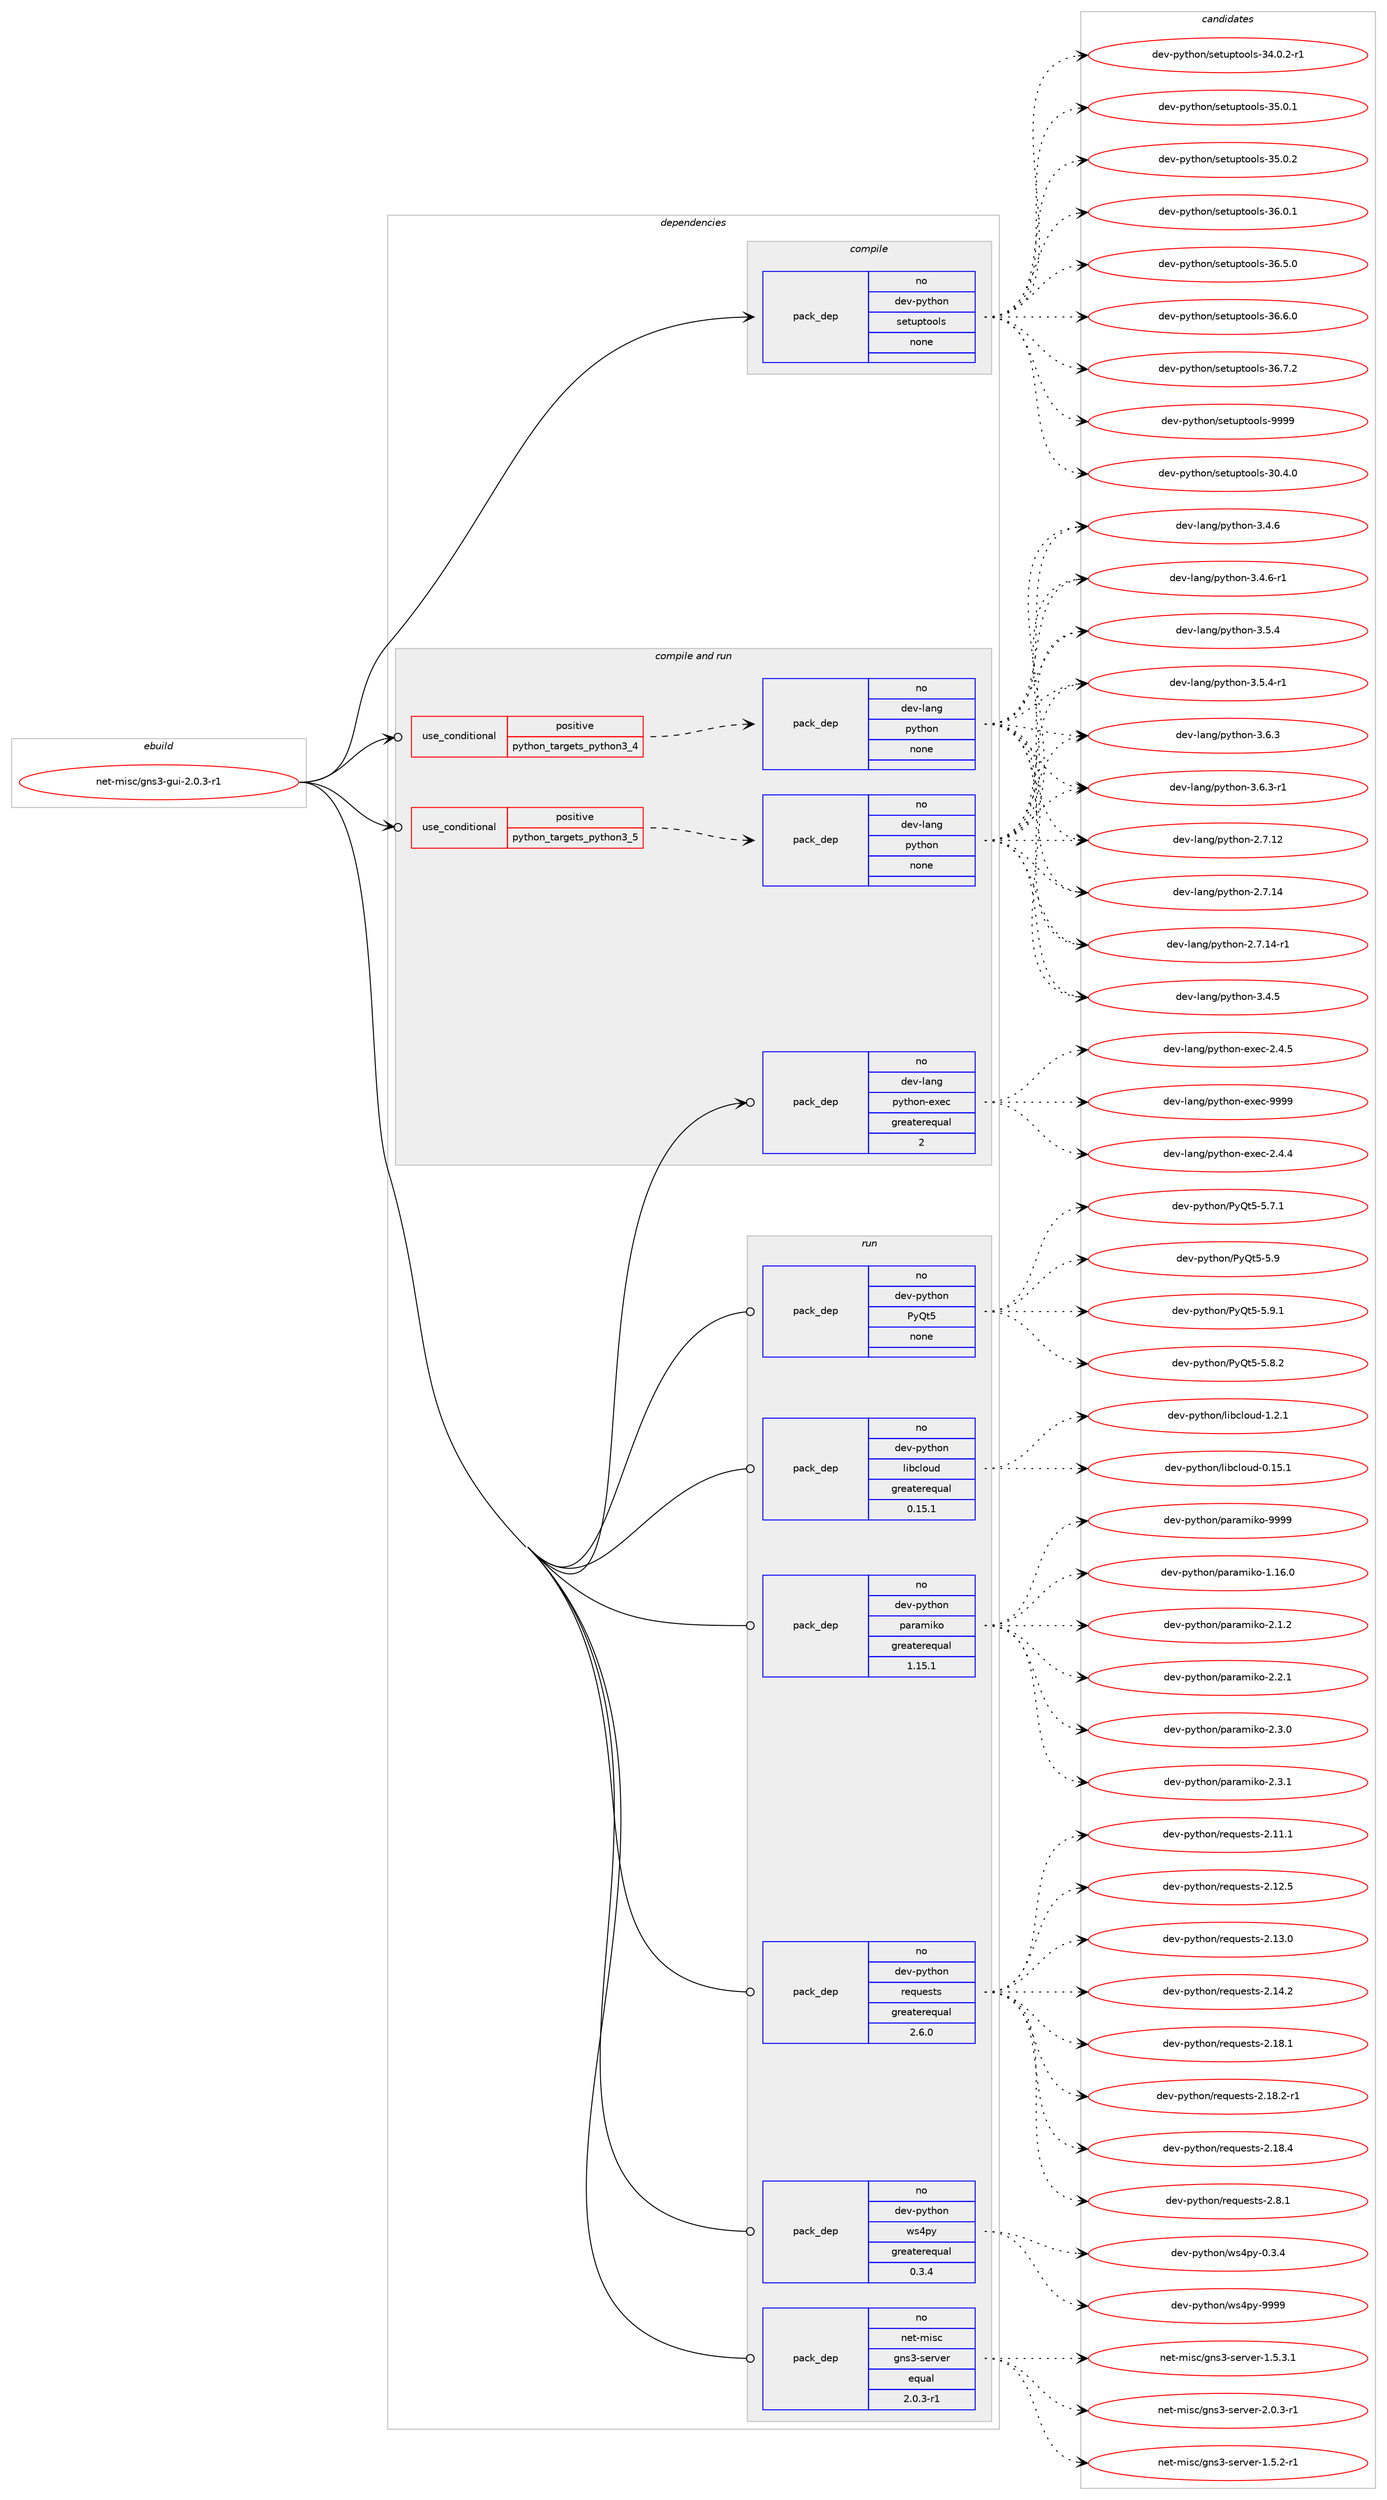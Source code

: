 digraph prolog {

# *************
# Graph options
# *************

newrank=true;
concentrate=true;
compound=true;
graph [rankdir=LR,fontname=Helvetica,fontsize=10,ranksep=1.5];#, ranksep=2.5, nodesep=0.2];
edge  [arrowhead=vee];
node  [fontname=Helvetica,fontsize=10];

# **********
# The ebuild
# **********

subgraph cluster_leftcol {
color=gray;
rank=same;
label=<<i>ebuild</i>>;
id [label="net-misc/gns3-gui-2.0.3-r1", color=red, width=4, href="../net-misc/gns3-gui-2.0.3-r1.svg"];
}

# ****************
# The dependencies
# ****************

subgraph cluster_midcol {
color=gray;
label=<<i>dependencies</i>>;
subgraph cluster_compile {
fillcolor="#eeeeee";
style=filled;
label=<<i>compile</i>>;
subgraph pack861 {
dependency1268 [label=<<TABLE BORDER="0" CELLBORDER="1" CELLSPACING="0" CELLPADDING="4" WIDTH="220"><TR><TD ROWSPAN="6" CELLPADDING="30">pack_dep</TD></TR><TR><TD WIDTH="110">no</TD></TR><TR><TD>dev-python</TD></TR><TR><TD>setuptools</TD></TR><TR><TD>none</TD></TR><TR><TD></TD></TR></TABLE>>, shape=none, color=blue];
}
id:e -> dependency1268:w [weight=20,style="solid",arrowhead="vee"];
}
subgraph cluster_compileandrun {
fillcolor="#eeeeee";
style=filled;
label=<<i>compile and run</i>>;
subgraph cond397 {
dependency1269 [label=<<TABLE BORDER="0" CELLBORDER="1" CELLSPACING="0" CELLPADDING="4"><TR><TD ROWSPAN="3" CELLPADDING="10">use_conditional</TD></TR><TR><TD>positive</TD></TR><TR><TD>python_targets_python3_4</TD></TR></TABLE>>, shape=none, color=red];
subgraph pack862 {
dependency1270 [label=<<TABLE BORDER="0" CELLBORDER="1" CELLSPACING="0" CELLPADDING="4" WIDTH="220"><TR><TD ROWSPAN="6" CELLPADDING="30">pack_dep</TD></TR><TR><TD WIDTH="110">no</TD></TR><TR><TD>dev-lang</TD></TR><TR><TD>python</TD></TR><TR><TD>none</TD></TR><TR><TD></TD></TR></TABLE>>, shape=none, color=blue];
}
dependency1269:e -> dependency1270:w [weight=20,style="dashed",arrowhead="vee"];
}
id:e -> dependency1269:w [weight=20,style="solid",arrowhead="odotvee"];
subgraph cond398 {
dependency1271 [label=<<TABLE BORDER="0" CELLBORDER="1" CELLSPACING="0" CELLPADDING="4"><TR><TD ROWSPAN="3" CELLPADDING="10">use_conditional</TD></TR><TR><TD>positive</TD></TR><TR><TD>python_targets_python3_5</TD></TR></TABLE>>, shape=none, color=red];
subgraph pack863 {
dependency1272 [label=<<TABLE BORDER="0" CELLBORDER="1" CELLSPACING="0" CELLPADDING="4" WIDTH="220"><TR><TD ROWSPAN="6" CELLPADDING="30">pack_dep</TD></TR><TR><TD WIDTH="110">no</TD></TR><TR><TD>dev-lang</TD></TR><TR><TD>python</TD></TR><TR><TD>none</TD></TR><TR><TD></TD></TR></TABLE>>, shape=none, color=blue];
}
dependency1271:e -> dependency1272:w [weight=20,style="dashed",arrowhead="vee"];
}
id:e -> dependency1271:w [weight=20,style="solid",arrowhead="odotvee"];
subgraph pack864 {
dependency1273 [label=<<TABLE BORDER="0" CELLBORDER="1" CELLSPACING="0" CELLPADDING="4" WIDTH="220"><TR><TD ROWSPAN="6" CELLPADDING="30">pack_dep</TD></TR><TR><TD WIDTH="110">no</TD></TR><TR><TD>dev-lang</TD></TR><TR><TD>python-exec</TD></TR><TR><TD>greaterequal</TD></TR><TR><TD>2</TD></TR></TABLE>>, shape=none, color=blue];
}
id:e -> dependency1273:w [weight=20,style="solid",arrowhead="odotvee"];
}
subgraph cluster_run {
fillcolor="#eeeeee";
style=filled;
label=<<i>run</i>>;
subgraph pack865 {
dependency1274 [label=<<TABLE BORDER="0" CELLBORDER="1" CELLSPACING="0" CELLPADDING="4" WIDTH="220"><TR><TD ROWSPAN="6" CELLPADDING="30">pack_dep</TD></TR><TR><TD WIDTH="110">no</TD></TR><TR><TD>dev-python</TD></TR><TR><TD>PyQt5</TD></TR><TR><TD>none</TD></TR><TR><TD></TD></TR></TABLE>>, shape=none, color=blue];
}
id:e -> dependency1274:w [weight=20,style="solid",arrowhead="odot"];
subgraph pack866 {
dependency1275 [label=<<TABLE BORDER="0" CELLBORDER="1" CELLSPACING="0" CELLPADDING="4" WIDTH="220"><TR><TD ROWSPAN="6" CELLPADDING="30">pack_dep</TD></TR><TR><TD WIDTH="110">no</TD></TR><TR><TD>dev-python</TD></TR><TR><TD>libcloud</TD></TR><TR><TD>greaterequal</TD></TR><TR><TD>0.15.1</TD></TR></TABLE>>, shape=none, color=blue];
}
id:e -> dependency1275:w [weight=20,style="solid",arrowhead="odot"];
subgraph pack867 {
dependency1276 [label=<<TABLE BORDER="0" CELLBORDER="1" CELLSPACING="0" CELLPADDING="4" WIDTH="220"><TR><TD ROWSPAN="6" CELLPADDING="30">pack_dep</TD></TR><TR><TD WIDTH="110">no</TD></TR><TR><TD>dev-python</TD></TR><TR><TD>paramiko</TD></TR><TR><TD>greaterequal</TD></TR><TR><TD>1.15.1</TD></TR></TABLE>>, shape=none, color=blue];
}
id:e -> dependency1276:w [weight=20,style="solid",arrowhead="odot"];
subgraph pack868 {
dependency1277 [label=<<TABLE BORDER="0" CELLBORDER="1" CELLSPACING="0" CELLPADDING="4" WIDTH="220"><TR><TD ROWSPAN="6" CELLPADDING="30">pack_dep</TD></TR><TR><TD WIDTH="110">no</TD></TR><TR><TD>dev-python</TD></TR><TR><TD>requests</TD></TR><TR><TD>greaterequal</TD></TR><TR><TD>2.6.0</TD></TR></TABLE>>, shape=none, color=blue];
}
id:e -> dependency1277:w [weight=20,style="solid",arrowhead="odot"];
subgraph pack869 {
dependency1278 [label=<<TABLE BORDER="0" CELLBORDER="1" CELLSPACING="0" CELLPADDING="4" WIDTH="220"><TR><TD ROWSPAN="6" CELLPADDING="30">pack_dep</TD></TR><TR><TD WIDTH="110">no</TD></TR><TR><TD>dev-python</TD></TR><TR><TD>ws4py</TD></TR><TR><TD>greaterequal</TD></TR><TR><TD>0.3.4</TD></TR></TABLE>>, shape=none, color=blue];
}
id:e -> dependency1278:w [weight=20,style="solid",arrowhead="odot"];
subgraph pack870 {
dependency1279 [label=<<TABLE BORDER="0" CELLBORDER="1" CELLSPACING="0" CELLPADDING="4" WIDTH="220"><TR><TD ROWSPAN="6" CELLPADDING="30">pack_dep</TD></TR><TR><TD WIDTH="110">no</TD></TR><TR><TD>net-misc</TD></TR><TR><TD>gns3-server</TD></TR><TR><TD>equal</TD></TR><TR><TD>2.0.3-r1</TD></TR></TABLE>>, shape=none, color=blue];
}
id:e -> dependency1279:w [weight=20,style="solid",arrowhead="odot"];
}
}

# **************
# The candidates
# **************

subgraph cluster_choices {
rank=same;
color=gray;
label=<<i>candidates</i>>;

subgraph choice861 {
color=black;
nodesep=1;
choice100101118451121211161041111104711510111611711211611111110811545514846524648 [label="dev-python/setuptools-30.4.0", color=red, width=4,href="../dev-python/setuptools-30.4.0.svg"];
choice1001011184511212111610411111047115101116117112116111111108115455152464846504511449 [label="dev-python/setuptools-34.0.2-r1", color=red, width=4,href="../dev-python/setuptools-34.0.2-r1.svg"];
choice100101118451121211161041111104711510111611711211611111110811545515346484649 [label="dev-python/setuptools-35.0.1", color=red, width=4,href="../dev-python/setuptools-35.0.1.svg"];
choice100101118451121211161041111104711510111611711211611111110811545515346484650 [label="dev-python/setuptools-35.0.2", color=red, width=4,href="../dev-python/setuptools-35.0.2.svg"];
choice100101118451121211161041111104711510111611711211611111110811545515446484649 [label="dev-python/setuptools-36.0.1", color=red, width=4,href="../dev-python/setuptools-36.0.1.svg"];
choice100101118451121211161041111104711510111611711211611111110811545515446534648 [label="dev-python/setuptools-36.5.0", color=red, width=4,href="../dev-python/setuptools-36.5.0.svg"];
choice100101118451121211161041111104711510111611711211611111110811545515446544648 [label="dev-python/setuptools-36.6.0", color=red, width=4,href="../dev-python/setuptools-36.6.0.svg"];
choice100101118451121211161041111104711510111611711211611111110811545515446554650 [label="dev-python/setuptools-36.7.2", color=red, width=4,href="../dev-python/setuptools-36.7.2.svg"];
choice10010111845112121116104111110471151011161171121161111111081154557575757 [label="dev-python/setuptools-9999", color=red, width=4,href="../dev-python/setuptools-9999.svg"];
dependency1268:e -> choice100101118451121211161041111104711510111611711211611111110811545514846524648:w [style=dotted,weight="100"];
dependency1268:e -> choice1001011184511212111610411111047115101116117112116111111108115455152464846504511449:w [style=dotted,weight="100"];
dependency1268:e -> choice100101118451121211161041111104711510111611711211611111110811545515346484649:w [style=dotted,weight="100"];
dependency1268:e -> choice100101118451121211161041111104711510111611711211611111110811545515346484650:w [style=dotted,weight="100"];
dependency1268:e -> choice100101118451121211161041111104711510111611711211611111110811545515446484649:w [style=dotted,weight="100"];
dependency1268:e -> choice100101118451121211161041111104711510111611711211611111110811545515446534648:w [style=dotted,weight="100"];
dependency1268:e -> choice100101118451121211161041111104711510111611711211611111110811545515446544648:w [style=dotted,weight="100"];
dependency1268:e -> choice100101118451121211161041111104711510111611711211611111110811545515446554650:w [style=dotted,weight="100"];
dependency1268:e -> choice10010111845112121116104111110471151011161171121161111111081154557575757:w [style=dotted,weight="100"];
}
subgraph choice862 {
color=black;
nodesep=1;
choice10010111845108971101034711212111610411111045504655464950 [label="dev-lang/python-2.7.12", color=red, width=4,href="../dev-lang/python-2.7.12.svg"];
choice10010111845108971101034711212111610411111045504655464952 [label="dev-lang/python-2.7.14", color=red, width=4,href="../dev-lang/python-2.7.14.svg"];
choice100101118451089711010347112121116104111110455046554649524511449 [label="dev-lang/python-2.7.14-r1", color=red, width=4,href="../dev-lang/python-2.7.14-r1.svg"];
choice100101118451089711010347112121116104111110455146524653 [label="dev-lang/python-3.4.5", color=red, width=4,href="../dev-lang/python-3.4.5.svg"];
choice100101118451089711010347112121116104111110455146524654 [label="dev-lang/python-3.4.6", color=red, width=4,href="../dev-lang/python-3.4.6.svg"];
choice1001011184510897110103471121211161041111104551465246544511449 [label="dev-lang/python-3.4.6-r1", color=red, width=4,href="../dev-lang/python-3.4.6-r1.svg"];
choice100101118451089711010347112121116104111110455146534652 [label="dev-lang/python-3.5.4", color=red, width=4,href="../dev-lang/python-3.5.4.svg"];
choice1001011184510897110103471121211161041111104551465346524511449 [label="dev-lang/python-3.5.4-r1", color=red, width=4,href="../dev-lang/python-3.5.4-r1.svg"];
choice100101118451089711010347112121116104111110455146544651 [label="dev-lang/python-3.6.3", color=red, width=4,href="../dev-lang/python-3.6.3.svg"];
choice1001011184510897110103471121211161041111104551465446514511449 [label="dev-lang/python-3.6.3-r1", color=red, width=4,href="../dev-lang/python-3.6.3-r1.svg"];
dependency1270:e -> choice10010111845108971101034711212111610411111045504655464950:w [style=dotted,weight="100"];
dependency1270:e -> choice10010111845108971101034711212111610411111045504655464952:w [style=dotted,weight="100"];
dependency1270:e -> choice100101118451089711010347112121116104111110455046554649524511449:w [style=dotted,weight="100"];
dependency1270:e -> choice100101118451089711010347112121116104111110455146524653:w [style=dotted,weight="100"];
dependency1270:e -> choice100101118451089711010347112121116104111110455146524654:w [style=dotted,weight="100"];
dependency1270:e -> choice1001011184510897110103471121211161041111104551465246544511449:w [style=dotted,weight="100"];
dependency1270:e -> choice100101118451089711010347112121116104111110455146534652:w [style=dotted,weight="100"];
dependency1270:e -> choice1001011184510897110103471121211161041111104551465346524511449:w [style=dotted,weight="100"];
dependency1270:e -> choice100101118451089711010347112121116104111110455146544651:w [style=dotted,weight="100"];
dependency1270:e -> choice1001011184510897110103471121211161041111104551465446514511449:w [style=dotted,weight="100"];
}
subgraph choice863 {
color=black;
nodesep=1;
choice10010111845108971101034711212111610411111045504655464950 [label="dev-lang/python-2.7.12", color=red, width=4,href="../dev-lang/python-2.7.12.svg"];
choice10010111845108971101034711212111610411111045504655464952 [label="dev-lang/python-2.7.14", color=red, width=4,href="../dev-lang/python-2.7.14.svg"];
choice100101118451089711010347112121116104111110455046554649524511449 [label="dev-lang/python-2.7.14-r1", color=red, width=4,href="../dev-lang/python-2.7.14-r1.svg"];
choice100101118451089711010347112121116104111110455146524653 [label="dev-lang/python-3.4.5", color=red, width=4,href="../dev-lang/python-3.4.5.svg"];
choice100101118451089711010347112121116104111110455146524654 [label="dev-lang/python-3.4.6", color=red, width=4,href="../dev-lang/python-3.4.6.svg"];
choice1001011184510897110103471121211161041111104551465246544511449 [label="dev-lang/python-3.4.6-r1", color=red, width=4,href="../dev-lang/python-3.4.6-r1.svg"];
choice100101118451089711010347112121116104111110455146534652 [label="dev-lang/python-3.5.4", color=red, width=4,href="../dev-lang/python-3.5.4.svg"];
choice1001011184510897110103471121211161041111104551465346524511449 [label="dev-lang/python-3.5.4-r1", color=red, width=4,href="../dev-lang/python-3.5.4-r1.svg"];
choice100101118451089711010347112121116104111110455146544651 [label="dev-lang/python-3.6.3", color=red, width=4,href="../dev-lang/python-3.6.3.svg"];
choice1001011184510897110103471121211161041111104551465446514511449 [label="dev-lang/python-3.6.3-r1", color=red, width=4,href="../dev-lang/python-3.6.3-r1.svg"];
dependency1272:e -> choice10010111845108971101034711212111610411111045504655464950:w [style=dotted,weight="100"];
dependency1272:e -> choice10010111845108971101034711212111610411111045504655464952:w [style=dotted,weight="100"];
dependency1272:e -> choice100101118451089711010347112121116104111110455046554649524511449:w [style=dotted,weight="100"];
dependency1272:e -> choice100101118451089711010347112121116104111110455146524653:w [style=dotted,weight="100"];
dependency1272:e -> choice100101118451089711010347112121116104111110455146524654:w [style=dotted,weight="100"];
dependency1272:e -> choice1001011184510897110103471121211161041111104551465246544511449:w [style=dotted,weight="100"];
dependency1272:e -> choice100101118451089711010347112121116104111110455146534652:w [style=dotted,weight="100"];
dependency1272:e -> choice1001011184510897110103471121211161041111104551465346524511449:w [style=dotted,weight="100"];
dependency1272:e -> choice100101118451089711010347112121116104111110455146544651:w [style=dotted,weight="100"];
dependency1272:e -> choice1001011184510897110103471121211161041111104551465446514511449:w [style=dotted,weight="100"];
}
subgraph choice864 {
color=black;
nodesep=1;
choice1001011184510897110103471121211161041111104510112010199455046524652 [label="dev-lang/python-exec-2.4.4", color=red, width=4,href="../dev-lang/python-exec-2.4.4.svg"];
choice1001011184510897110103471121211161041111104510112010199455046524653 [label="dev-lang/python-exec-2.4.5", color=red, width=4,href="../dev-lang/python-exec-2.4.5.svg"];
choice10010111845108971101034711212111610411111045101120101994557575757 [label="dev-lang/python-exec-9999", color=red, width=4,href="../dev-lang/python-exec-9999.svg"];
dependency1273:e -> choice1001011184510897110103471121211161041111104510112010199455046524652:w [style=dotted,weight="100"];
dependency1273:e -> choice1001011184510897110103471121211161041111104510112010199455046524653:w [style=dotted,weight="100"];
dependency1273:e -> choice10010111845108971101034711212111610411111045101120101994557575757:w [style=dotted,weight="100"];
}
subgraph choice865 {
color=black;
nodesep=1;
choice1001011184511212111610411111047801218111653455346564650 [label="dev-python/PyQt5-5.8.2", color=red, width=4,href="../dev-python/PyQt5-5.8.2.svg"];
choice1001011184511212111610411111047801218111653455346554649 [label="dev-python/PyQt5-5.7.1", color=red, width=4,href="../dev-python/PyQt5-5.7.1.svg"];
choice100101118451121211161041111104780121811165345534657 [label="dev-python/PyQt5-5.9", color=red, width=4,href="../dev-python/PyQt5-5.9.svg"];
choice1001011184511212111610411111047801218111653455346574649 [label="dev-python/PyQt5-5.9.1", color=red, width=4,href="../dev-python/PyQt5-5.9.1.svg"];
dependency1274:e -> choice1001011184511212111610411111047801218111653455346564650:w [style=dotted,weight="100"];
dependency1274:e -> choice1001011184511212111610411111047801218111653455346554649:w [style=dotted,weight="100"];
dependency1274:e -> choice100101118451121211161041111104780121811165345534657:w [style=dotted,weight="100"];
dependency1274:e -> choice1001011184511212111610411111047801218111653455346574649:w [style=dotted,weight="100"];
}
subgraph choice866 {
color=black;
nodesep=1;
choice1001011184511212111610411111047108105989910811111710045484649534649 [label="dev-python/libcloud-0.15.1", color=red, width=4,href="../dev-python/libcloud-0.15.1.svg"];
choice10010111845112121116104111110471081059899108111117100454946504649 [label="dev-python/libcloud-1.2.1", color=red, width=4,href="../dev-python/libcloud-1.2.1.svg"];
dependency1275:e -> choice1001011184511212111610411111047108105989910811111710045484649534649:w [style=dotted,weight="100"];
dependency1275:e -> choice10010111845112121116104111110471081059899108111117100454946504649:w [style=dotted,weight="100"];
}
subgraph choice867 {
color=black;
nodesep=1;
choice1001011184511212111610411111047112971149710910510711145494649544648 [label="dev-python/paramiko-1.16.0", color=red, width=4,href="../dev-python/paramiko-1.16.0.svg"];
choice10010111845112121116104111110471129711497109105107111455046494650 [label="dev-python/paramiko-2.1.2", color=red, width=4,href="../dev-python/paramiko-2.1.2.svg"];
choice10010111845112121116104111110471129711497109105107111455046504649 [label="dev-python/paramiko-2.2.1", color=red, width=4,href="../dev-python/paramiko-2.2.1.svg"];
choice10010111845112121116104111110471129711497109105107111455046514648 [label="dev-python/paramiko-2.3.0", color=red, width=4,href="../dev-python/paramiko-2.3.0.svg"];
choice10010111845112121116104111110471129711497109105107111455046514649 [label="dev-python/paramiko-2.3.1", color=red, width=4,href="../dev-python/paramiko-2.3.1.svg"];
choice100101118451121211161041111104711297114971091051071114557575757 [label="dev-python/paramiko-9999", color=red, width=4,href="../dev-python/paramiko-9999.svg"];
dependency1276:e -> choice1001011184511212111610411111047112971149710910510711145494649544648:w [style=dotted,weight="100"];
dependency1276:e -> choice10010111845112121116104111110471129711497109105107111455046494650:w [style=dotted,weight="100"];
dependency1276:e -> choice10010111845112121116104111110471129711497109105107111455046504649:w [style=dotted,weight="100"];
dependency1276:e -> choice10010111845112121116104111110471129711497109105107111455046514648:w [style=dotted,weight="100"];
dependency1276:e -> choice10010111845112121116104111110471129711497109105107111455046514649:w [style=dotted,weight="100"];
dependency1276:e -> choice100101118451121211161041111104711297114971091051071114557575757:w [style=dotted,weight="100"];
}
subgraph choice868 {
color=black;
nodesep=1;
choice100101118451121211161041111104711410111311710111511611545504649494649 [label="dev-python/requests-2.11.1", color=red, width=4,href="../dev-python/requests-2.11.1.svg"];
choice100101118451121211161041111104711410111311710111511611545504649504653 [label="dev-python/requests-2.12.5", color=red, width=4,href="../dev-python/requests-2.12.5.svg"];
choice100101118451121211161041111104711410111311710111511611545504649514648 [label="dev-python/requests-2.13.0", color=red, width=4,href="../dev-python/requests-2.13.0.svg"];
choice100101118451121211161041111104711410111311710111511611545504649524650 [label="dev-python/requests-2.14.2", color=red, width=4,href="../dev-python/requests-2.14.2.svg"];
choice100101118451121211161041111104711410111311710111511611545504649564649 [label="dev-python/requests-2.18.1", color=red, width=4,href="../dev-python/requests-2.18.1.svg"];
choice1001011184511212111610411111047114101113117101115116115455046495646504511449 [label="dev-python/requests-2.18.2-r1", color=red, width=4,href="../dev-python/requests-2.18.2-r1.svg"];
choice100101118451121211161041111104711410111311710111511611545504649564652 [label="dev-python/requests-2.18.4", color=red, width=4,href="../dev-python/requests-2.18.4.svg"];
choice1001011184511212111610411111047114101113117101115116115455046564649 [label="dev-python/requests-2.8.1", color=red, width=4,href="../dev-python/requests-2.8.1.svg"];
dependency1277:e -> choice100101118451121211161041111104711410111311710111511611545504649494649:w [style=dotted,weight="100"];
dependency1277:e -> choice100101118451121211161041111104711410111311710111511611545504649504653:w [style=dotted,weight="100"];
dependency1277:e -> choice100101118451121211161041111104711410111311710111511611545504649514648:w [style=dotted,weight="100"];
dependency1277:e -> choice100101118451121211161041111104711410111311710111511611545504649524650:w [style=dotted,weight="100"];
dependency1277:e -> choice100101118451121211161041111104711410111311710111511611545504649564649:w [style=dotted,weight="100"];
dependency1277:e -> choice1001011184511212111610411111047114101113117101115116115455046495646504511449:w [style=dotted,weight="100"];
dependency1277:e -> choice100101118451121211161041111104711410111311710111511611545504649564652:w [style=dotted,weight="100"];
dependency1277:e -> choice1001011184511212111610411111047114101113117101115116115455046564649:w [style=dotted,weight="100"];
}
subgraph choice869 {
color=black;
nodesep=1;
choice100101118451121211161041111104711911552112121454846514652 [label="dev-python/ws4py-0.3.4", color=red, width=4,href="../dev-python/ws4py-0.3.4.svg"];
choice1001011184511212111610411111047119115521121214557575757 [label="dev-python/ws4py-9999", color=red, width=4,href="../dev-python/ws4py-9999.svg"];
dependency1278:e -> choice100101118451121211161041111104711911552112121454846514652:w [style=dotted,weight="100"];
dependency1278:e -> choice1001011184511212111610411111047119115521121214557575757:w [style=dotted,weight="100"];
}
subgraph choice870 {
color=black;
nodesep=1;
choice11010111645109105115994710311011551451151011141181011144549465346504511449 [label="net-misc/gns3-server-1.5.2-r1", color=red, width=4,href="../net-misc/gns3-server-1.5.2-r1.svg"];
choice11010111645109105115994710311011551451151011141181011144549465346514649 [label="net-misc/gns3-server-1.5.3.1", color=red, width=4,href="../net-misc/gns3-server-1.5.3.1.svg"];
choice11010111645109105115994710311011551451151011141181011144550464846514511449 [label="net-misc/gns3-server-2.0.3-r1", color=red, width=4,href="../net-misc/gns3-server-2.0.3-r1.svg"];
dependency1279:e -> choice11010111645109105115994710311011551451151011141181011144549465346504511449:w [style=dotted,weight="100"];
dependency1279:e -> choice11010111645109105115994710311011551451151011141181011144549465346514649:w [style=dotted,weight="100"];
dependency1279:e -> choice11010111645109105115994710311011551451151011141181011144550464846514511449:w [style=dotted,weight="100"];
}
}

}
